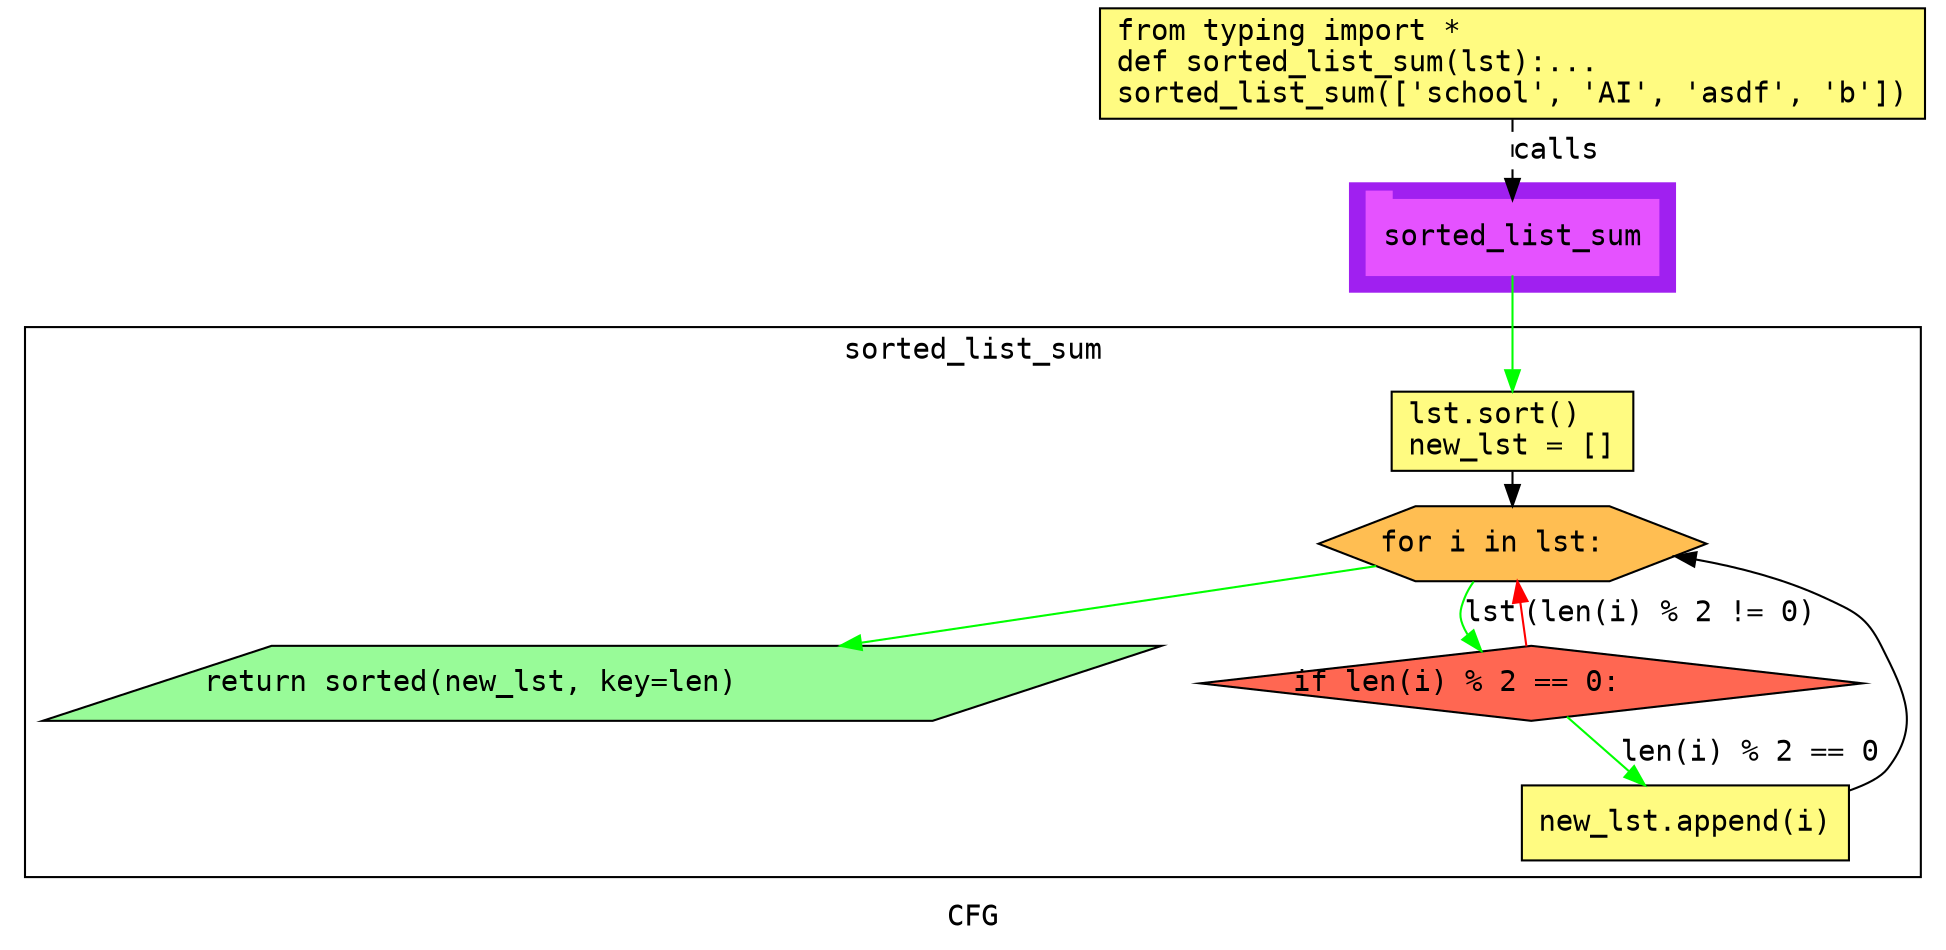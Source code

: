 digraph cluster236CFG {
	graph [bb="0,0,906,448",
		compound=True,
		fontname="DejaVu Sans Mono",
		label=CFG,
		lheight=0.21,
		lp="453,11.5",
		lwidth=0.35,
		pack=False,
		rankdir=TB,
		ranksep=0.02
	];
	node [fontname="DejaVu Sans Mono",
		label="\N"
	];
	edge [fontname="DejaVu Sans Mono"];
	subgraph cluster_1 {
		graph [bb="624,312,780,364",
			color=purple,
			compound=true,
			fontname="DejaVu Sans Mono",
			label="",
			rankdir=TB,
			ranksep=0.02,
			shape=tab,
			style=filled
		];
		node [fontname="DejaVu Sans Mono"];
		edge [fontname="DejaVu Sans Mono"];
		14	[color="#E552FF",
			height=0.5,
			label=sorted_list_sum,
			linenum="[12]",
			pos="702,338",
			shape=tab,
			style=filled,
			width=1.9444];
	}
	subgraph cluster0sorted_list_sum {
		graph [bb="8,31,898,295",
			compound=True,
			fontname="DejaVu Sans Mono",
			label=sorted_list_sum,
			lheight=0.21,
			lp="453,283.5",
			lwidth=1.72,
			pack=False,
			rankdir=TB,
			ranksep=0.02
		];
		node [fontname="DejaVu Sans Mono"];
		edge [fontname="DejaVu Sans Mono"];
		subgraph cluster_3 {
			graph [color=purple,
				compound=true,
				fontname="DejaVu Sans Mono",
				label="",
				rankdir=TB,
				ranksep=0.02,
				shape=tab,
				style=filled
			];
			node [fontname="DejaVu Sans Mono"];
			edge [fontname="DejaVu Sans Mono"];
		}
		subgraph cluster_6 {
			graph [color=purple,
				compound=true,
				fontname="DejaVu Sans Mono",
				label="",
				rankdir=TB,
				ranksep=0.02,
				shape=tab,
				style=filled
			];
			node [fontname="DejaVu Sans Mono"];
			edge [fontname="DejaVu Sans Mono"];
		}
		subgraph cluster_9 {
			graph [color=purple,
				compound=true,
				fontname="DejaVu Sans Mono",
				label="",
				rankdir=TB,
				ranksep=0.02,
				shape=tab,
				style=filled
			];
			node [fontname="DejaVu Sans Mono"];
			edge [fontname="DejaVu Sans Mono"];
		}
		3	[fillcolor="#FFFB81",
			height=0.52778,
			label="lst.sort()\lnew_lst = []\l",
			linenum="[5, 6]",
			pos="702,245",
			shape=rectangle,
			style="filled,solid",
			width=1.6111];
		5	[fillcolor="#FFBE52",
			height=0.5,
			label="for i in lst:\l",
			linenum="[7]",
			pos="702,191",
			shape=hexagon,
			style="filled,solid",
			width=2.585];
		3 -> 5	[color=black,
			pos="e,702,209.22 702,225.81 702,223.71 702,221.53 702,219.33"];
		6	[fillcolor="#FF6752",
			height=0.5,
			label="if len(i) % 2 == 0:\l",
			linenum="[8]",
			pos="711,124",
			shape=diamond,
			style="filled,solid",
			width=4.4171];
		5 -> 6	[color=green,
			label=lst,
			lp="688.5,157.5",
			pos="e,684.81,139.22 680.73,172.78 678.83,170.37 677.18,167.77 676,165 673.39,158.87 672.95,155.93 676,150 676.6,148.84 677.27,147.73 \
678.02,146.65"];
		7	[fillcolor="#98fb98",
			height=0.5,
			label="return sorted(new_lst, key=len)\l",
			linenum="[10]",
			pos="275,124",
			shape=parallelogram,
			style="filled,solid",
			width=7.2];
		5 -> 7	[color=green,
			pos="e,386.82,142.02 636.68,180.06 573.06,170.37 474.78,155.41 396.72,143.53"];
		6 -> 5	[color=red,
			label="(len(i) % 2 != 0)",
			lp="777.5,157.5",
			pos="e,704.36,172.92 708.68,141.74 707.79,148.17 706.75,155.69 705.76,162.85"];
		9	[fillcolor="#FFFB81",
			height=0.5,
			label="new_lst.append(i)\l",
			linenum="[9]",
			pos="785,57",
			shape=rectangle,
			style="filled,solid",
			width=2.1806];
		6 -> 9	[color=green,
			label="len(i) % 2 == 0",
			lp="816,90.5",
			pos="e,765.58,75.057 728.16,107.92 736.99,100.17 747.95,90.54 757.89,81.811"];
		9 -> 5	[color=black,
			pos="e,779.92,185.09 863.77,72.578 872.24,75.55 878.91,79.014 882,83 898.08,103.75 890.81,118.55 879,142 871.91,156.08 866.29,158.35 \
852,165 832.78,173.94 810.86,179.73 789.83,183.47"];
	}
	1	[fillcolor="#FFFB81",
		height=0.73611,
		label="from typing import *\ldef sorted_list_sum(lst):...\lsorted_list_sum(['school', 'AI', 'asdf', 'b'])\l",
		linenum="[1]",
		pos="702,421.5",
		shape=rectangle,
		style="filled,solid",
		width=5.5];
	1 -> 14	[label=calls,
		lp="723,379.5",
		pos="e,702,356.13 702,394.71 702,385.66 702,375.47 702,366.3",
		style=dashed];
	14 -> 3	[color=green,
		pos="e,702,264.29 702,319.88 702,307.12 702,289.4 702,274.52"];
}
